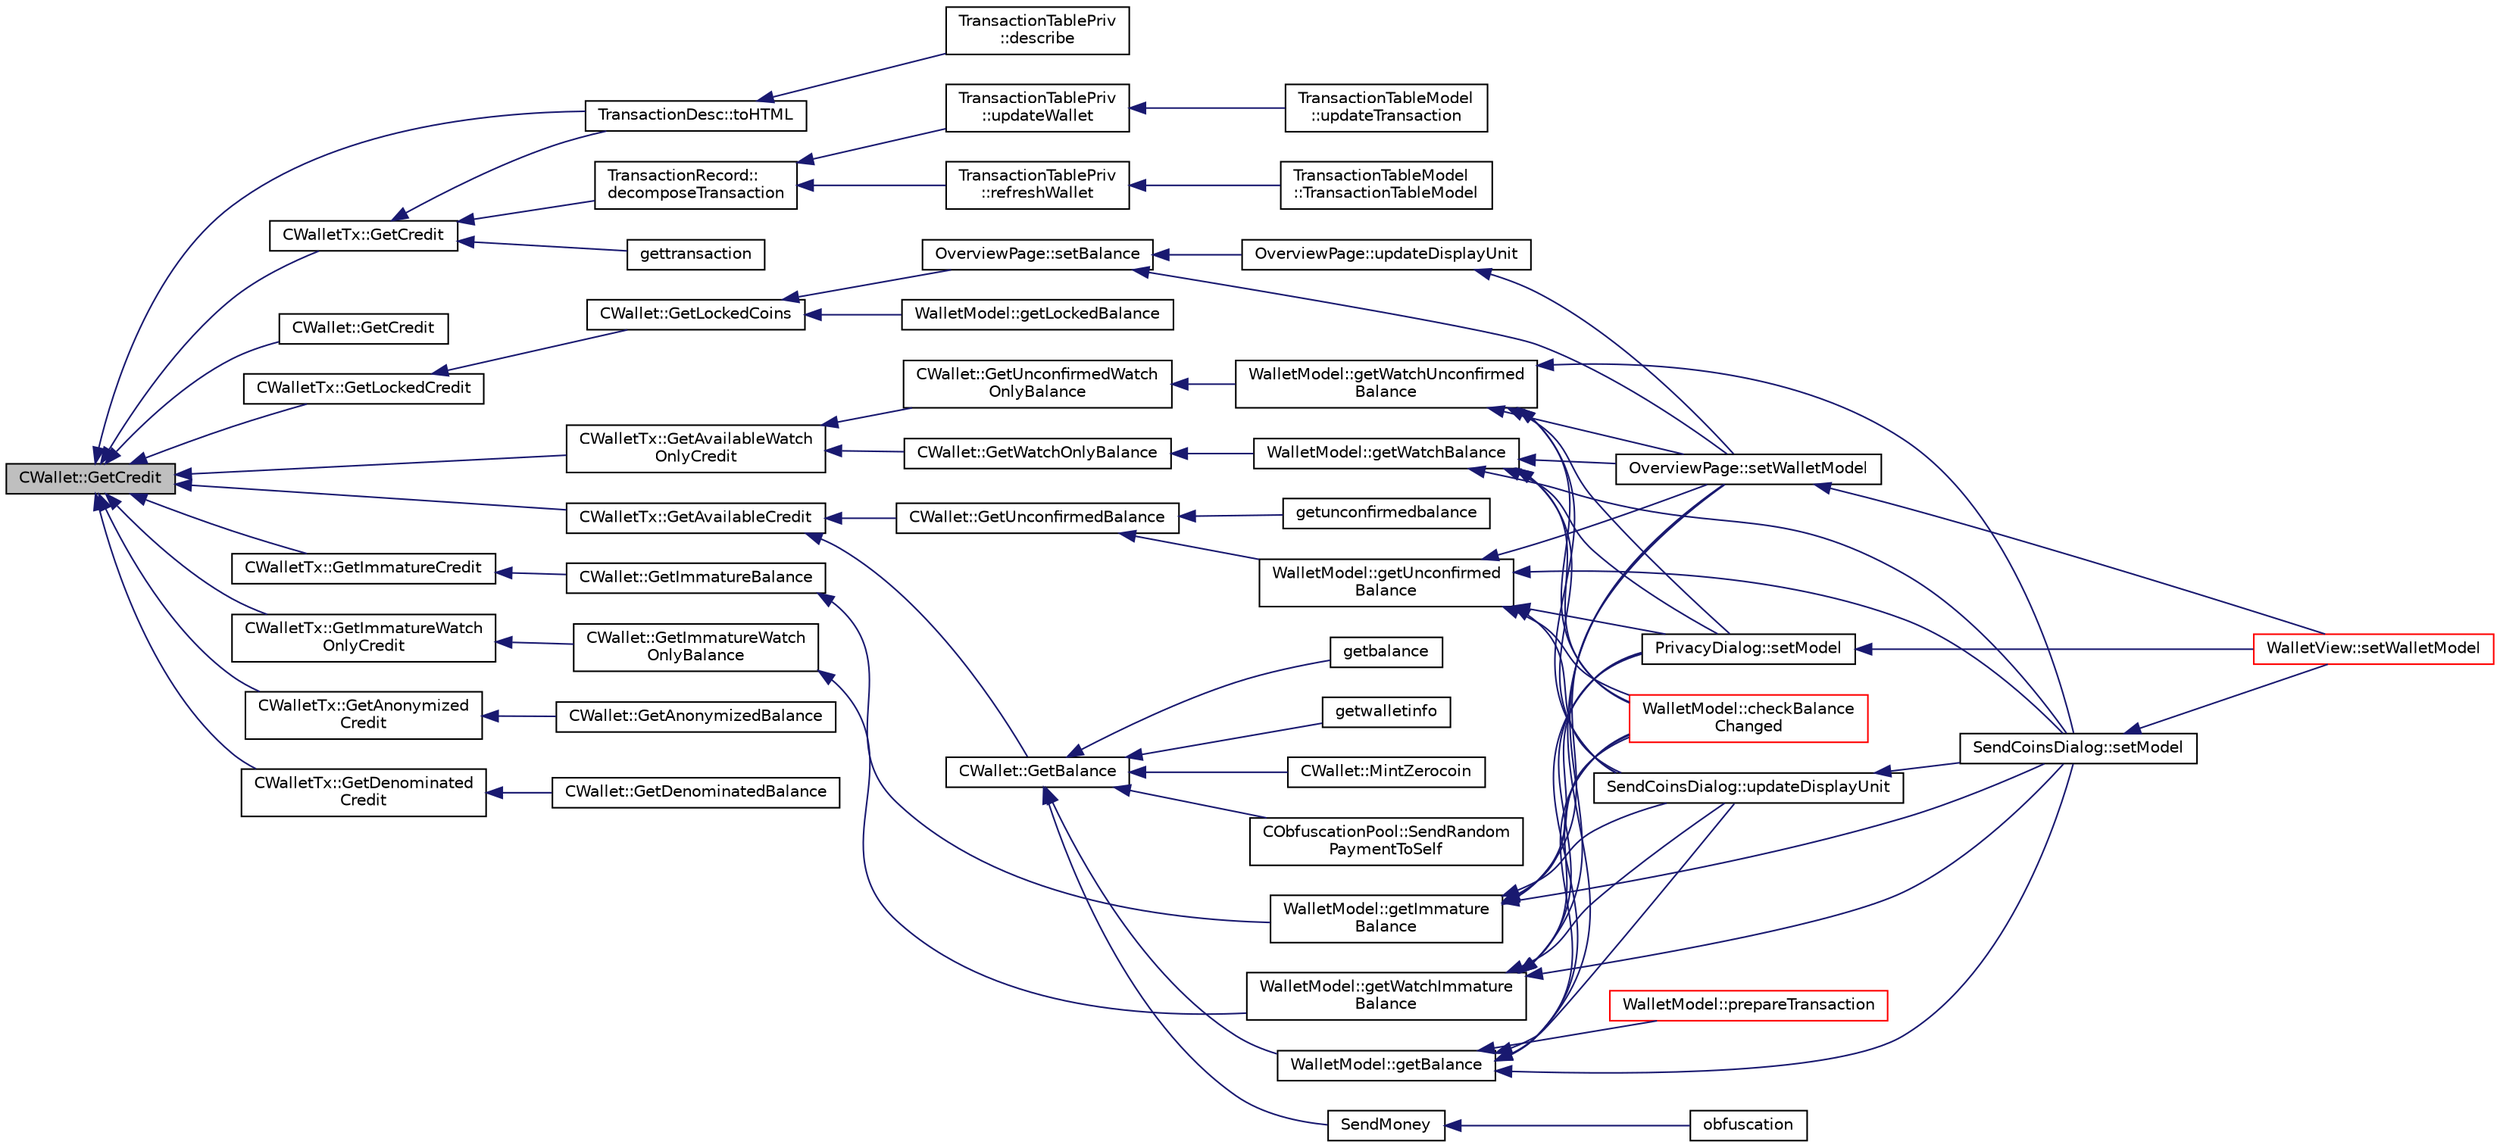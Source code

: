 digraph "CWallet::GetCredit"
{
  edge [fontname="Helvetica",fontsize="10",labelfontname="Helvetica",labelfontsize="10"];
  node [fontname="Helvetica",fontsize="10",shape=record];
  rankdir="LR";
  Node169 [label="CWallet::GetCredit",height=0.2,width=0.4,color="black", fillcolor="grey75", style="filled", fontcolor="black"];
  Node169 -> Node170 [dir="back",color="midnightblue",fontsize="10",style="solid",fontname="Helvetica"];
  Node170 [label="TransactionDesc::toHTML",height=0.2,width=0.4,color="black", fillcolor="white", style="filled",URL="$class_transaction_desc.html#ab7c9dbb2048aae121dd9d75df86e64f4"];
  Node170 -> Node171 [dir="back",color="midnightblue",fontsize="10",style="solid",fontname="Helvetica"];
  Node171 [label="TransactionTablePriv\l::describe",height=0.2,width=0.4,color="black", fillcolor="white", style="filled",URL="$class_transaction_table_priv.html#ab08d44e16bf6dd95b5b83959b3013780"];
  Node169 -> Node172 [dir="back",color="midnightblue",fontsize="10",style="solid",fontname="Helvetica"];
  Node172 [label="CWallet::GetCredit",height=0.2,width=0.4,color="black", fillcolor="white", style="filled",URL="$class_c_wallet.html#ae85ae49c421a405fe091ad4afa839241"];
  Node169 -> Node173 [dir="back",color="midnightblue",fontsize="10",style="solid",fontname="Helvetica"];
  Node173 [label="CWalletTx::GetCredit",height=0.2,width=0.4,color="black", fillcolor="white", style="filled",URL="$class_c_wallet_tx.html#a176e9ecbafbee27d604acbab9804885d"];
  Node173 -> Node170 [dir="back",color="midnightblue",fontsize="10",style="solid",fontname="Helvetica"];
  Node173 -> Node174 [dir="back",color="midnightblue",fontsize="10",style="solid",fontname="Helvetica"];
  Node174 [label="TransactionRecord::\ldecomposeTransaction",height=0.2,width=0.4,color="black", fillcolor="white", style="filled",URL="$class_transaction_record.html#a9f5db4465fa5fdcc3f9af525096bcdb9"];
  Node174 -> Node175 [dir="back",color="midnightblue",fontsize="10",style="solid",fontname="Helvetica"];
  Node175 [label="TransactionTablePriv\l::refreshWallet",height=0.2,width=0.4,color="black", fillcolor="white", style="filled",URL="$class_transaction_table_priv.html#a1f81da5d7cfb2aac03a5e18e6bc91792"];
  Node175 -> Node176 [dir="back",color="midnightblue",fontsize="10",style="solid",fontname="Helvetica"];
  Node176 [label="TransactionTableModel\l::TransactionTableModel",height=0.2,width=0.4,color="black", fillcolor="white", style="filled",URL="$class_transaction_table_model.html#a6c10b7cab9804eee6df9e049a978dc62"];
  Node174 -> Node177 [dir="back",color="midnightblue",fontsize="10",style="solid",fontname="Helvetica"];
  Node177 [label="TransactionTablePriv\l::updateWallet",height=0.2,width=0.4,color="black", fillcolor="white", style="filled",URL="$class_transaction_table_priv.html#a5a8454ce91251c4d9eb927bf2850745c"];
  Node177 -> Node178 [dir="back",color="midnightblue",fontsize="10",style="solid",fontname="Helvetica"];
  Node178 [label="TransactionTableModel\l::updateTransaction",height=0.2,width=0.4,color="black", fillcolor="white", style="filled",URL="$class_transaction_table_model.html#a8de43b3c7ba0612304906eb5a2f51a06"];
  Node173 -> Node179 [dir="back",color="midnightblue",fontsize="10",style="solid",fontname="Helvetica"];
  Node179 [label="gettransaction",height=0.2,width=0.4,color="black", fillcolor="white", style="filled",URL="$rpcwallet_8cpp.html#a845c15a1402787fcf2cc021111ea89f5"];
  Node169 -> Node180 [dir="back",color="midnightblue",fontsize="10",style="solid",fontname="Helvetica"];
  Node180 [label="CWalletTx::GetImmatureCredit",height=0.2,width=0.4,color="black", fillcolor="white", style="filled",URL="$class_c_wallet_tx.html#a19bb617269ab1ce42f5d18e1f1f8db09"];
  Node180 -> Node181 [dir="back",color="midnightblue",fontsize="10",style="solid",fontname="Helvetica"];
  Node181 [label="CWallet::GetImmatureBalance",height=0.2,width=0.4,color="black", fillcolor="white", style="filled",URL="$group___actions.html#ga6ab8dfa75c5c8d5539325f3981697964"];
  Node181 -> Node182 [dir="back",color="midnightblue",fontsize="10",style="solid",fontname="Helvetica"];
  Node182 [label="WalletModel::getImmature\lBalance",height=0.2,width=0.4,color="black", fillcolor="white", style="filled",URL="$class_wallet_model.html#ac5dbbc28b2c8ecd2e00fb45c6a2cb6f8"];
  Node182 -> Node183 [dir="back",color="midnightblue",fontsize="10",style="solid",fontname="Helvetica"];
  Node183 [label="OverviewPage::setWalletModel",height=0.2,width=0.4,color="black", fillcolor="white", style="filled",URL="$class_overview_page.html#a2ed52a3a87e9c74fee38fa873c9bc71f"];
  Node183 -> Node184 [dir="back",color="midnightblue",fontsize="10",style="solid",fontname="Helvetica"];
  Node184 [label="WalletView::setWalletModel",height=0.2,width=0.4,color="red", fillcolor="white", style="filled",URL="$class_wallet_view.html#a0a37ff693a4f9c1e5ddc23f9cd3913be",tooltip="Set the wallet model. "];
  Node182 -> Node186 [dir="back",color="midnightblue",fontsize="10",style="solid",fontname="Helvetica"];
  Node186 [label="PrivacyDialog::setModel",height=0.2,width=0.4,color="black", fillcolor="white", style="filled",URL="$class_privacy_dialog.html#a7a2e2a84934e59ff1ff88de325036472"];
  Node186 -> Node184 [dir="back",color="midnightblue",fontsize="10",style="solid",fontname="Helvetica"];
  Node182 -> Node187 [dir="back",color="midnightblue",fontsize="10",style="solid",fontname="Helvetica"];
  Node187 [label="SendCoinsDialog::setModel",height=0.2,width=0.4,color="black", fillcolor="white", style="filled",URL="$class_send_coins_dialog.html#a73a6c1b1850a334ee652ac167713a2aa"];
  Node187 -> Node184 [dir="back",color="midnightblue",fontsize="10",style="solid",fontname="Helvetica"];
  Node182 -> Node188 [dir="back",color="midnightblue",fontsize="10",style="solid",fontname="Helvetica"];
  Node188 [label="SendCoinsDialog::updateDisplayUnit",height=0.2,width=0.4,color="black", fillcolor="white", style="filled",URL="$class_send_coins_dialog.html#a74815ad8502b126200b6fd2e59e9f042"];
  Node188 -> Node187 [dir="back",color="midnightblue",fontsize="10",style="solid",fontname="Helvetica"];
  Node182 -> Node189 [dir="back",color="midnightblue",fontsize="10",style="solid",fontname="Helvetica"];
  Node189 [label="WalletModel::checkBalance\lChanged",height=0.2,width=0.4,color="red", fillcolor="white", style="filled",URL="$class_wallet_model.html#adcc4eb8cd71cb4de223621866bb7fb7d"];
  Node169 -> Node192 [dir="back",color="midnightblue",fontsize="10",style="solid",fontname="Helvetica"];
  Node192 [label="CWalletTx::GetAvailableCredit",height=0.2,width=0.4,color="black", fillcolor="white", style="filled",URL="$class_c_wallet_tx.html#af3c82ba365c720dd3d929b86bf432ef6"];
  Node192 -> Node193 [dir="back",color="midnightblue",fontsize="10",style="solid",fontname="Helvetica"];
  Node193 [label="CWallet::GetBalance",height=0.2,width=0.4,color="black", fillcolor="white", style="filled",URL="$group___actions.html#gaa6522c2833bc0a84d216cf102b51ba05"];
  Node193 -> Node194 [dir="back",color="midnightblue",fontsize="10",style="solid",fontname="Helvetica"];
  Node194 [label="CObfuscationPool::SendRandom\lPaymentToSelf",height=0.2,width=0.4,color="black", fillcolor="white", style="filled",URL="$class_c_obfuscation_pool.html#affb5b52b4711d26bbe8b0278d7bb95e1",tooltip="Used for liquidity providers. "];
  Node193 -> Node195 [dir="back",color="midnightblue",fontsize="10",style="solid",fontname="Helvetica"];
  Node195 [label="WalletModel::getBalance",height=0.2,width=0.4,color="black", fillcolor="white", style="filled",URL="$class_wallet_model.html#a4d2cb225a19b89c64f4b5d81faf89beb"];
  Node195 -> Node183 [dir="back",color="midnightblue",fontsize="10",style="solid",fontname="Helvetica"];
  Node195 -> Node186 [dir="back",color="midnightblue",fontsize="10",style="solid",fontname="Helvetica"];
  Node195 -> Node187 [dir="back",color="midnightblue",fontsize="10",style="solid",fontname="Helvetica"];
  Node195 -> Node188 [dir="back",color="midnightblue",fontsize="10",style="solid",fontname="Helvetica"];
  Node195 -> Node189 [dir="back",color="midnightblue",fontsize="10",style="solid",fontname="Helvetica"];
  Node195 -> Node196 [dir="back",color="midnightblue",fontsize="10",style="solid",fontname="Helvetica"];
  Node196 [label="WalletModel::prepareTransaction",height=0.2,width=0.4,color="red", fillcolor="white", style="filled",URL="$class_wallet_model.html#a8abc851901c7c7343ebfb5a8e5fc0154"];
  Node193 -> Node199 [dir="back",color="midnightblue",fontsize="10",style="solid",fontname="Helvetica"];
  Node199 [label="SendMoney",height=0.2,width=0.4,color="black", fillcolor="white", style="filled",URL="$rpcmasternode_8cpp.html#a49669702f73a24c1d1dc5a08d7c0785f"];
  Node199 -> Node200 [dir="back",color="midnightblue",fontsize="10",style="solid",fontname="Helvetica"];
  Node200 [label="obfuscation",height=0.2,width=0.4,color="black", fillcolor="white", style="filled",URL="$rpcmasternode_8cpp.html#a6cdbacc257b42445f0c6122a061af2ca"];
  Node193 -> Node201 [dir="back",color="midnightblue",fontsize="10",style="solid",fontname="Helvetica"];
  Node201 [label="getbalance",height=0.2,width=0.4,color="black", fillcolor="white", style="filled",URL="$rpcwallet_8cpp.html#a1fdcef480c78c033eb587bd442ec305f"];
  Node193 -> Node202 [dir="back",color="midnightblue",fontsize="10",style="solid",fontname="Helvetica"];
  Node202 [label="getwalletinfo",height=0.2,width=0.4,color="black", fillcolor="white", style="filled",URL="$rpcwallet_8cpp.html#a9401fef738a283075915e0ea0086fae9"];
  Node193 -> Node203 [dir="back",color="midnightblue",fontsize="10",style="solid",fontname="Helvetica"];
  Node203 [label="CWallet::MintZerocoin",height=0.2,width=0.4,color="black", fillcolor="white", style="filled",URL="$class_c_wallet.html#a1db492c8353aeb2c1f326c00d6d97bd3"];
  Node192 -> Node204 [dir="back",color="midnightblue",fontsize="10",style="solid",fontname="Helvetica"];
  Node204 [label="CWallet::GetUnconfirmedBalance",height=0.2,width=0.4,color="black", fillcolor="white", style="filled",URL="$group___actions.html#ga6e6e1497535d499242c2f2a76d1cbe63"];
  Node204 -> Node205 [dir="back",color="midnightblue",fontsize="10",style="solid",fontname="Helvetica"];
  Node205 [label="WalletModel::getUnconfirmed\lBalance",height=0.2,width=0.4,color="black", fillcolor="white", style="filled",URL="$class_wallet_model.html#a5028f20a33e0d17942abeea537916736"];
  Node205 -> Node183 [dir="back",color="midnightblue",fontsize="10",style="solid",fontname="Helvetica"];
  Node205 -> Node186 [dir="back",color="midnightblue",fontsize="10",style="solid",fontname="Helvetica"];
  Node205 -> Node187 [dir="back",color="midnightblue",fontsize="10",style="solid",fontname="Helvetica"];
  Node205 -> Node188 [dir="back",color="midnightblue",fontsize="10",style="solid",fontname="Helvetica"];
  Node205 -> Node189 [dir="back",color="midnightblue",fontsize="10",style="solid",fontname="Helvetica"];
  Node204 -> Node206 [dir="back",color="midnightblue",fontsize="10",style="solid",fontname="Helvetica"];
  Node206 [label="getunconfirmedbalance",height=0.2,width=0.4,color="black", fillcolor="white", style="filled",URL="$rpcwallet_8cpp.html#a1f1b55cadcfbec4545b754b35d09032b"];
  Node169 -> Node207 [dir="back",color="midnightblue",fontsize="10",style="solid",fontname="Helvetica"];
  Node207 [label="CWalletTx::GetAnonymized\lCredit",height=0.2,width=0.4,color="black", fillcolor="white", style="filled",URL="$class_c_wallet_tx.html#a49cae757845e1bf0cb3c8e17bd96d4a1"];
  Node207 -> Node208 [dir="back",color="midnightblue",fontsize="10",style="solid",fontname="Helvetica"];
  Node208 [label="CWallet::GetAnonymizedBalance",height=0.2,width=0.4,color="black", fillcolor="white", style="filled",URL="$group___actions.html#gad71e805ab9614962a57cb931e91b4297"];
  Node169 -> Node209 [dir="back",color="midnightblue",fontsize="10",style="solid",fontname="Helvetica"];
  Node209 [label="CWalletTx::GetLockedCredit",height=0.2,width=0.4,color="black", fillcolor="white", style="filled",URL="$class_c_wallet_tx.html#a910d8a59331797413b3ae71e879249c2"];
  Node209 -> Node210 [dir="back",color="midnightblue",fontsize="10",style="solid",fontname="Helvetica"];
  Node210 [label="CWallet::GetLockedCoins",height=0.2,width=0.4,color="black", fillcolor="white", style="filled",URL="$group___actions.html#ga6e44b124ff5bb788fc9f54bb9a557a87"];
  Node210 -> Node211 [dir="back",color="midnightblue",fontsize="10",style="solid",fontname="Helvetica"];
  Node211 [label="OverviewPage::setBalance",height=0.2,width=0.4,color="black", fillcolor="white", style="filled",URL="$class_overview_page.html#a93fac198949a3e71a92a3f67ee5753a1"];
  Node211 -> Node183 [dir="back",color="midnightblue",fontsize="10",style="solid",fontname="Helvetica"];
  Node211 -> Node212 [dir="back",color="midnightblue",fontsize="10",style="solid",fontname="Helvetica"];
  Node212 [label="OverviewPage::updateDisplayUnit",height=0.2,width=0.4,color="black", fillcolor="white", style="filled",URL="$class_overview_page.html#a03f19b9afd9af4b72d9bba7b0c7cf900"];
  Node212 -> Node183 [dir="back",color="midnightblue",fontsize="10",style="solid",fontname="Helvetica"];
  Node210 -> Node213 [dir="back",color="midnightblue",fontsize="10",style="solid",fontname="Helvetica"];
  Node213 [label="WalletModel::getLockedBalance",height=0.2,width=0.4,color="black", fillcolor="white", style="filled",URL="$class_wallet_model.html#a0fccd88511bce41f226c1c41604347c3"];
  Node169 -> Node214 [dir="back",color="midnightblue",fontsize="10",style="solid",fontname="Helvetica"];
  Node214 [label="CWalletTx::GetDenominated\lCredit",height=0.2,width=0.4,color="black", fillcolor="white", style="filled",URL="$class_c_wallet_tx.html#add56840ebbe56702eeddbfda1870d628"];
  Node214 -> Node215 [dir="back",color="midnightblue",fontsize="10",style="solid",fontname="Helvetica"];
  Node215 [label="CWallet::GetDenominatedBalance",height=0.2,width=0.4,color="black", fillcolor="white", style="filled",URL="$group___actions.html#ga3d9f78bd52a2bd03a9e79c1a84e76cd7"];
  Node169 -> Node216 [dir="back",color="midnightblue",fontsize="10",style="solid",fontname="Helvetica"];
  Node216 [label="CWalletTx::GetImmatureWatch\lOnlyCredit",height=0.2,width=0.4,color="black", fillcolor="white", style="filled",URL="$class_c_wallet_tx.html#a72f8eabb937fe06b415316c2ef4ea510"];
  Node216 -> Node217 [dir="back",color="midnightblue",fontsize="10",style="solid",fontname="Helvetica"];
  Node217 [label="CWallet::GetImmatureWatch\lOnlyBalance",height=0.2,width=0.4,color="black", fillcolor="white", style="filled",URL="$group___actions.html#ga1372ba886aaeda65bf28758c9ccb65b4"];
  Node217 -> Node218 [dir="back",color="midnightblue",fontsize="10",style="solid",fontname="Helvetica"];
  Node218 [label="WalletModel::getWatchImmature\lBalance",height=0.2,width=0.4,color="black", fillcolor="white", style="filled",URL="$class_wallet_model.html#a9da743fbe881d4928eeafc48f50ef3d5"];
  Node218 -> Node183 [dir="back",color="midnightblue",fontsize="10",style="solid",fontname="Helvetica"];
  Node218 -> Node186 [dir="back",color="midnightblue",fontsize="10",style="solid",fontname="Helvetica"];
  Node218 -> Node187 [dir="back",color="midnightblue",fontsize="10",style="solid",fontname="Helvetica"];
  Node218 -> Node188 [dir="back",color="midnightblue",fontsize="10",style="solid",fontname="Helvetica"];
  Node218 -> Node189 [dir="back",color="midnightblue",fontsize="10",style="solid",fontname="Helvetica"];
  Node169 -> Node219 [dir="back",color="midnightblue",fontsize="10",style="solid",fontname="Helvetica"];
  Node219 [label="CWalletTx::GetAvailableWatch\lOnlyCredit",height=0.2,width=0.4,color="black", fillcolor="white", style="filled",URL="$class_c_wallet_tx.html#ac78c4da3c420b2b28370cba7044dd68d"];
  Node219 -> Node220 [dir="back",color="midnightblue",fontsize="10",style="solid",fontname="Helvetica"];
  Node220 [label="CWallet::GetWatchOnlyBalance",height=0.2,width=0.4,color="black", fillcolor="white", style="filled",URL="$group___actions.html#ga92a58ebac7d7d398597657600db56611"];
  Node220 -> Node221 [dir="back",color="midnightblue",fontsize="10",style="solid",fontname="Helvetica"];
  Node221 [label="WalletModel::getWatchBalance",height=0.2,width=0.4,color="black", fillcolor="white", style="filled",URL="$class_wallet_model.html#a6d9050286d99bccb4a28a8d88f0ca5f8"];
  Node221 -> Node183 [dir="back",color="midnightblue",fontsize="10",style="solid",fontname="Helvetica"];
  Node221 -> Node186 [dir="back",color="midnightblue",fontsize="10",style="solid",fontname="Helvetica"];
  Node221 -> Node187 [dir="back",color="midnightblue",fontsize="10",style="solid",fontname="Helvetica"];
  Node221 -> Node188 [dir="back",color="midnightblue",fontsize="10",style="solid",fontname="Helvetica"];
  Node221 -> Node189 [dir="back",color="midnightblue",fontsize="10",style="solid",fontname="Helvetica"];
  Node219 -> Node222 [dir="back",color="midnightblue",fontsize="10",style="solid",fontname="Helvetica"];
  Node222 [label="CWallet::GetUnconfirmedWatch\lOnlyBalance",height=0.2,width=0.4,color="black", fillcolor="white", style="filled",URL="$group___actions.html#gab0c110f14f0429f9de594b2293837621"];
  Node222 -> Node223 [dir="back",color="midnightblue",fontsize="10",style="solid",fontname="Helvetica"];
  Node223 [label="WalletModel::getWatchUnconfirmed\lBalance",height=0.2,width=0.4,color="black", fillcolor="white", style="filled",URL="$class_wallet_model.html#a691b35afd9aff056e1398fd057691ff1"];
  Node223 -> Node183 [dir="back",color="midnightblue",fontsize="10",style="solid",fontname="Helvetica"];
  Node223 -> Node186 [dir="back",color="midnightblue",fontsize="10",style="solid",fontname="Helvetica"];
  Node223 -> Node187 [dir="back",color="midnightblue",fontsize="10",style="solid",fontname="Helvetica"];
  Node223 -> Node188 [dir="back",color="midnightblue",fontsize="10",style="solid",fontname="Helvetica"];
  Node223 -> Node189 [dir="back",color="midnightblue",fontsize="10",style="solid",fontname="Helvetica"];
}
